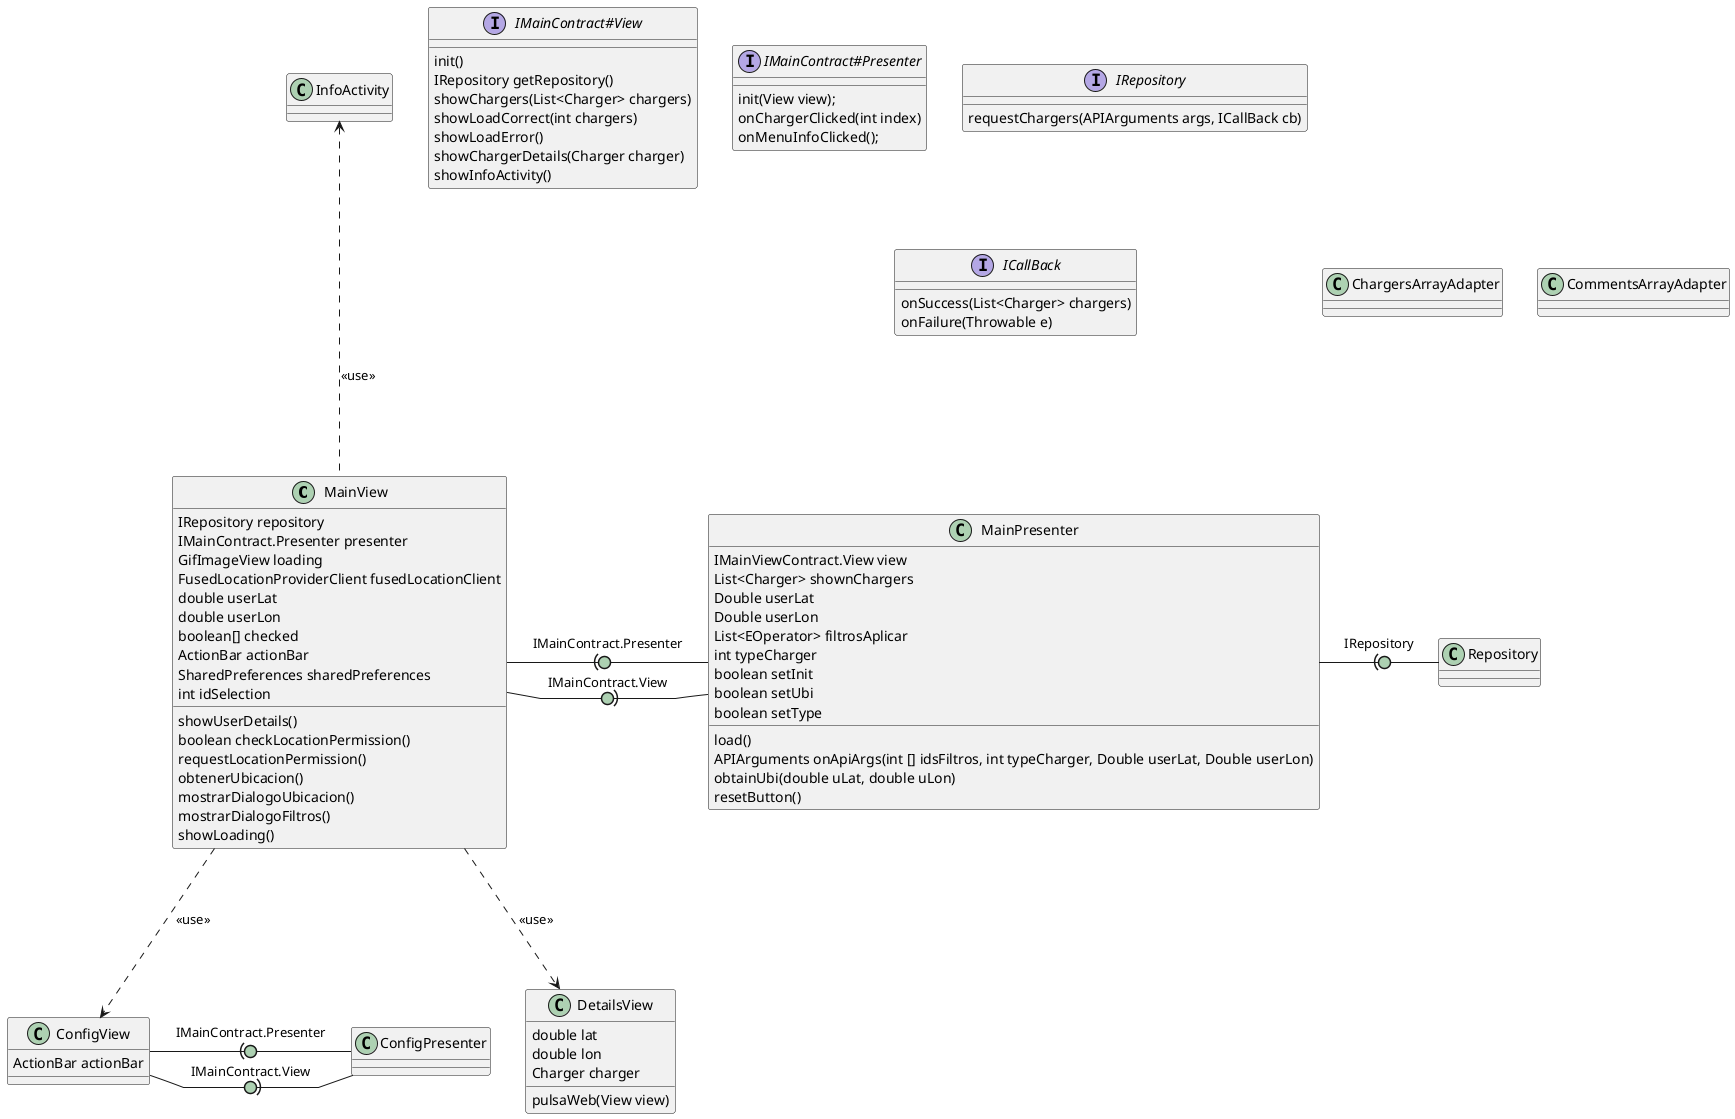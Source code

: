 @startuml arquitectura

skinparam linetype polyline
skinparam arrowLollipopColor #ADD1B2

MainView -right(0- MainPresenter : IMainContract.Presenter
MainView -right0)- MainPresenter : IMainContract.View
MainView -up..-> InfoActivity : <<use>>
MainView -down..> DetailsView : <<use>>
MainView -down..> ConfigView : <<use>>
ConfigView -right(0- ConfigPresenter : IMainContract.Presenter
ConfigView -right0)- ConfigPresenter : IMainContract.View

MainPresenter -right(0- Repository : IRepository

together {
  interface IMainContract#View
  interface IMainContract#Presenter
  interface IRepository
  interface ICallBack
}

class MainPresenter {
   IMainViewContract.View view
   List<Charger> shownChargers
   Double userLat
   Double userLon
   List<EOperator> filtrosAplicar
   int typeCharger
   boolean setInit
   boolean setUbi
   boolean setType
   load()
   APIArguments onApiArgs(int [] idsFiltros, int typeCharger, Double userLat, Double userLon) 
   obtainUbi(double uLat, double uLon)
   resetButton()
}

class MainView {
   IRepository repository
   IMainContract.Presenter presenter
   GifImageView loading
   FusedLocationProviderClient fusedLocationClient
   double userLat
   double userLon
   boolean[] checked
   ActionBar actionBar
   SharedPreferences sharedPreferences
   int idSelection
   showUserDetails()
   boolean checkLocationPermission() 
   requestLocationPermission()
   obtenerUbicacion()
   mostrarDialogoUbicacion()
   mostrarDialogoFiltros()
   showLoading()
}

class ChargersArrayAdapter {
   
}

class CommentsArrayAdapter {}

class ConfigView {
   ActionBar actionBar
}
class DetailsView {
   double lat
   double lon
   Charger charger
   pulsaWeb(View view)
}

interface IMainContract#View {
    init()
    IRepository getRepository()
    showChargers(List<Charger> chargers)
    showLoadCorrect(int chargers)
    showLoadError()
    showChargerDetails(Charger charger)
    showInfoActivity()
}

interface IMainContract#Presenter {
   init(View view);
   onChargerClicked(int index)
   onMenuInfoClicked();
}

interface IRepository {
    requestChargers(APIArguments args, ICallBack cb)
}

interface ICallBack {
    onSuccess(List<Charger> chargers)
    onFailure(Throwable e)
}

@enduml